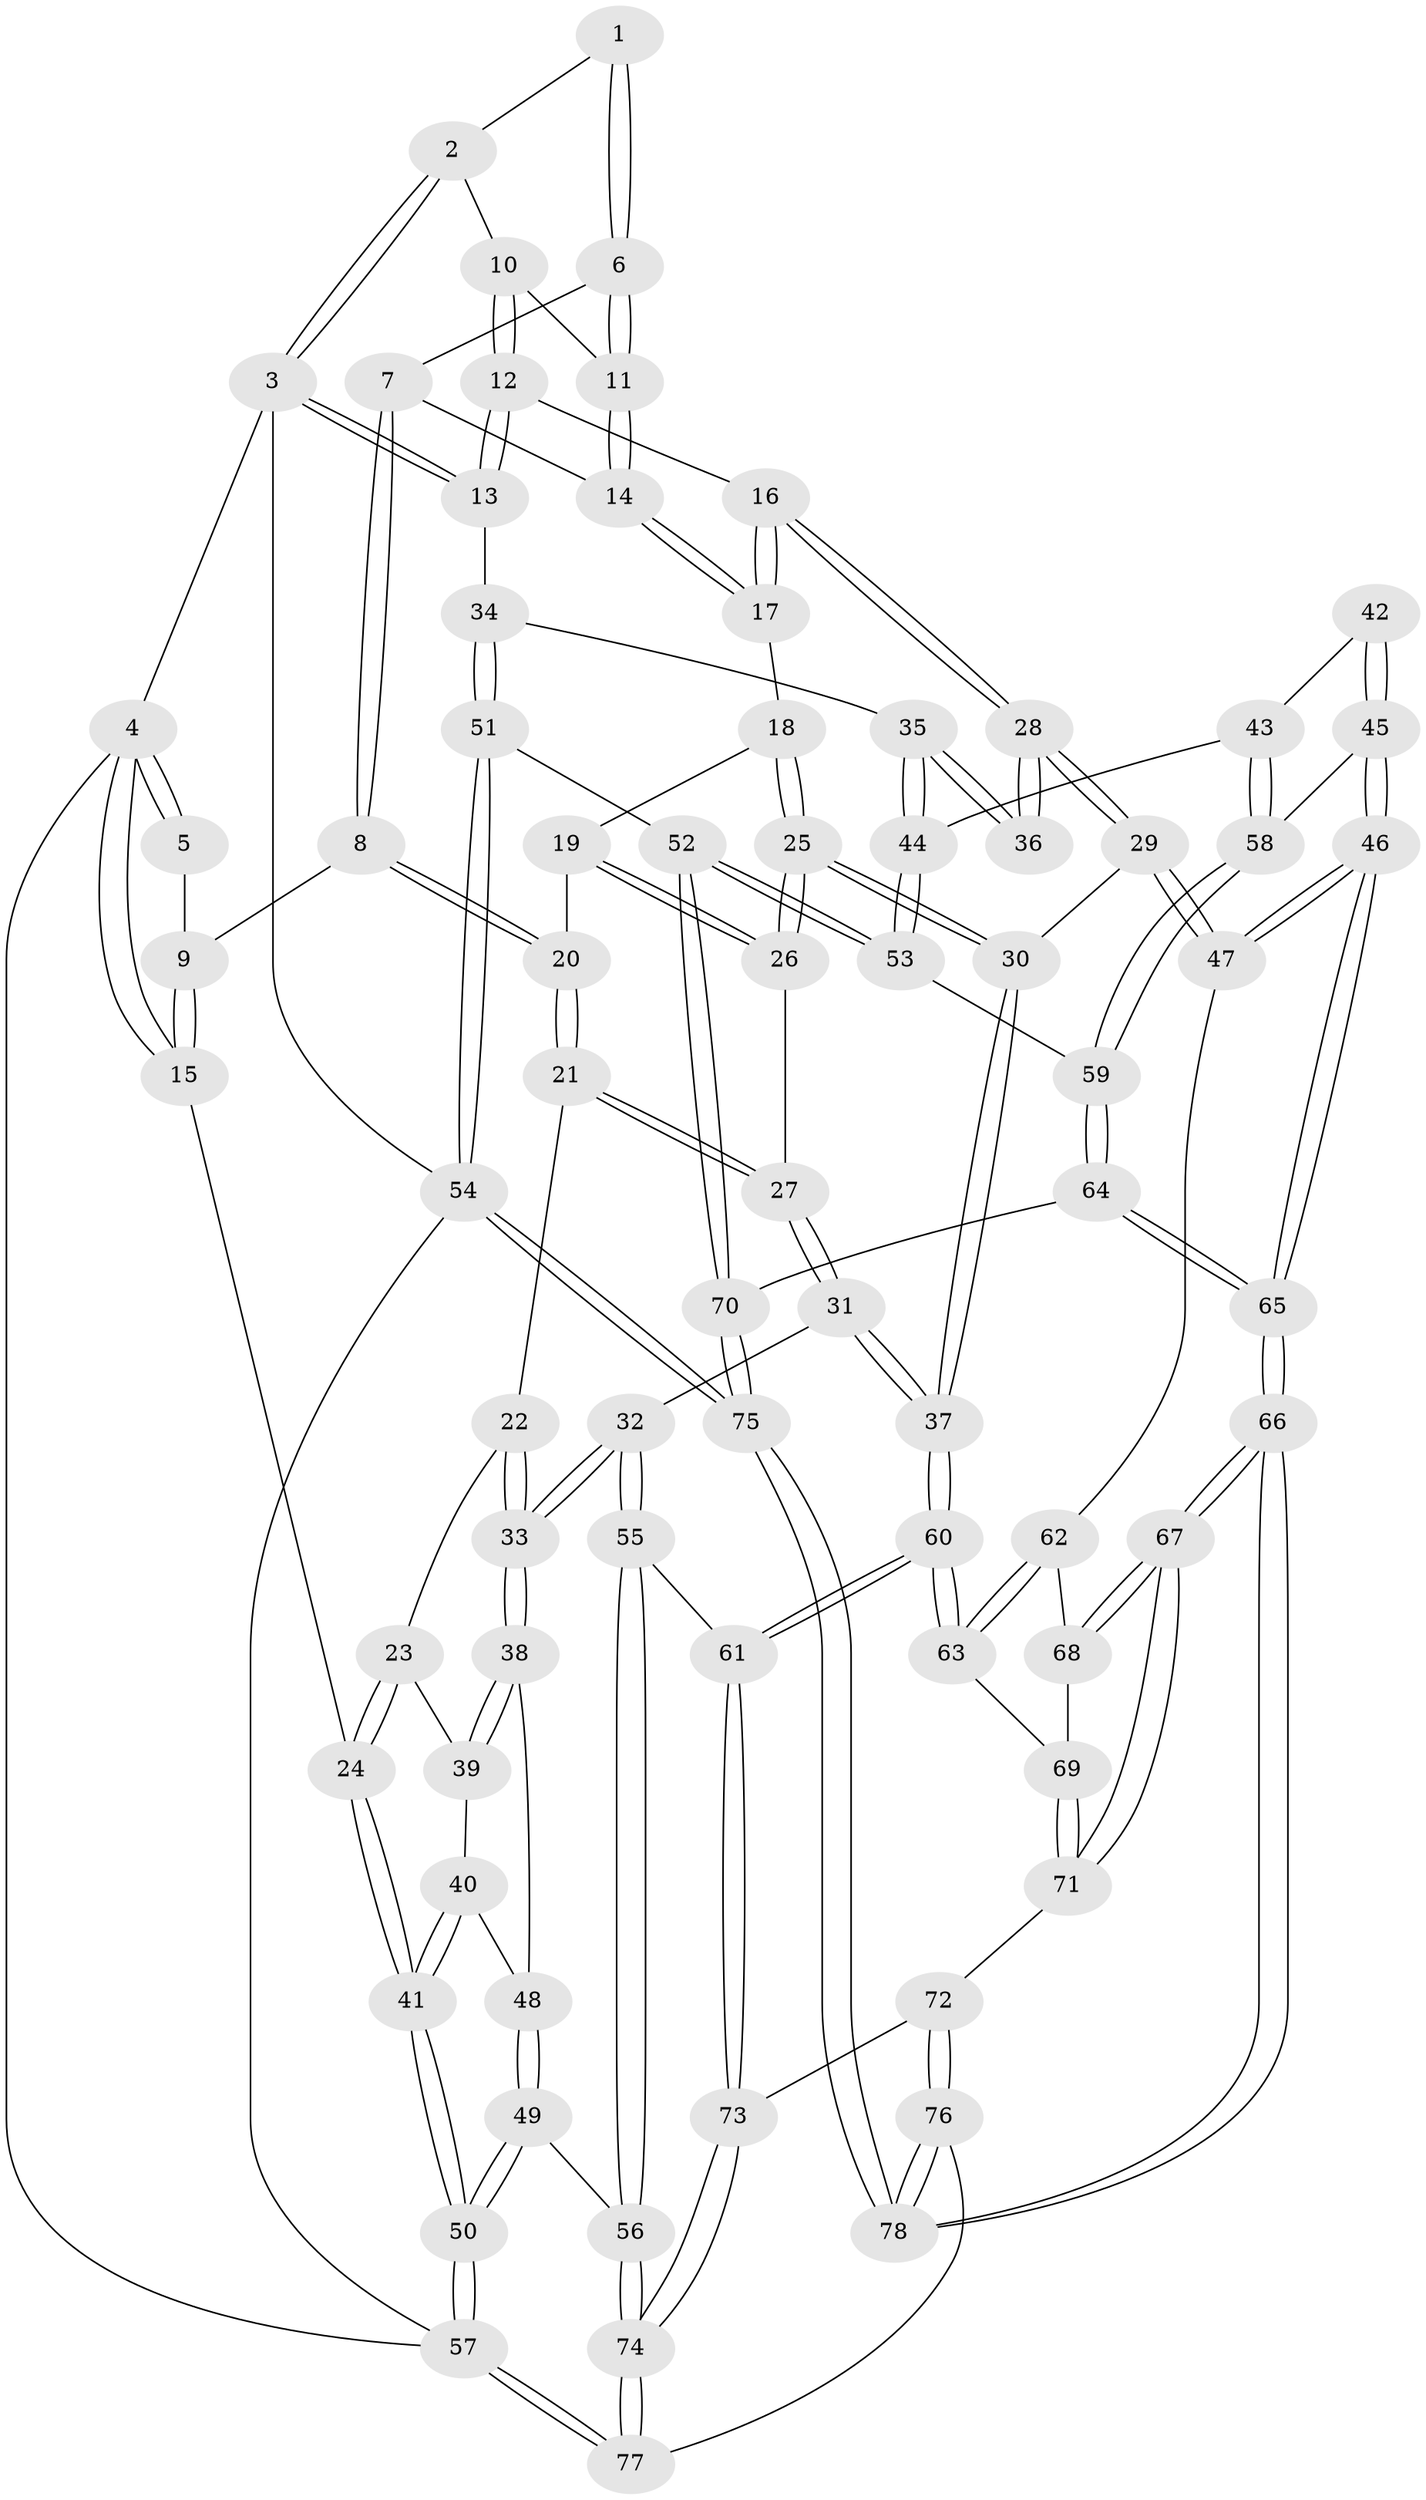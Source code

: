 // Generated by graph-tools (version 1.1) at 2025/11/02/27/25 16:11:55]
// undirected, 78 vertices, 192 edges
graph export_dot {
graph [start="1"]
  node [color=gray90,style=filled];
  1 [pos="+0.29208751035539177+0"];
  2 [pos="+0.611284195845549+0"];
  3 [pos="+1+0"];
  4 [pos="+0+0"];
  5 [pos="+0.10482515811397664+0"];
  6 [pos="+0.2964657188740391+0"];
  7 [pos="+0.28059635304572844+0.02006468692982354"];
  8 [pos="+0.21601908874440842+0.18754533382307703"];
  9 [pos="+0.10734667540990134+0.10211597048026703"];
  10 [pos="+0.6113386645906714+0"];
  11 [pos="+0.5014797042158671+0.12529250705408726"];
  12 [pos="+0.7301433256621587+0.1446497838363312"];
  13 [pos="+1+0.2305864085831679"];
  14 [pos="+0.4898773665840647+0.20118011773665542"];
  15 [pos="+0+0.013882289438456052"];
  16 [pos="+0.5108576018523726+0.30972822571156206"];
  17 [pos="+0.49021424542095776+0.29666660233193626"];
  18 [pos="+0.3810940404650083+0.3017478216560854"];
  19 [pos="+0.3066910442567694+0.29582685509587436"];
  20 [pos="+0.22322947986936165+0.2784430036699831"];
  21 [pos="+0.2148852834308779+0.28468559897340273"];
  22 [pos="+0.11220772619408481+0.33001159360190885"];
  23 [pos="+0+0.3532347356369707"];
  24 [pos="+0+0.3341960151563202"];
  25 [pos="+0.3584471285062389+0.5392144981633863"];
  26 [pos="+0.3234145088596106+0.5219152631912359"];
  27 [pos="+0.2577189390899753+0.5212282866499987"];
  28 [pos="+0.5725286965249597+0.4057178339149213"];
  29 [pos="+0.481530873648297+0.5912535889618585"];
  30 [pos="+0.4258038436130646+0.607092505637376"];
  31 [pos="+0.2518260602170176+0.5285395701372083"];
  32 [pos="+0.18098489176318164+0.6097879862711564"];
  33 [pos="+0.17687308763230183+0.6063880983416685"];
  34 [pos="+1+0.282413306505121"];
  35 [pos="+0.864493822224671+0.4178279006102062"];
  36 [pos="+0.5728467629796689+0.405799831425724"];
  37 [pos="+0.3817699481989626+0.6493237151767499"];
  38 [pos="+0.12508485013046663+0.5949337679188073"];
  39 [pos="+0.0019688829986209194+0.4607859303189516"];
  40 [pos="+0.0379336824857932+0.5947469319500908"];
  41 [pos="+0+0.6265534881674706"];
  42 [pos="+0.6374223769707974+0.523693008378099"];
  43 [pos="+0.7328233824402781+0.6329460384711428"];
  44 [pos="+0.8184281931961396+0.561720236331203"];
  45 [pos="+0.657371796357839+0.7002103699554354"];
  46 [pos="+0.5933228505652542+0.7169021958995448"];
  47 [pos="+0.5835201992781877+0.7131607746956931"];
  48 [pos="+0.06264594685731979+0.6094892391209348"];
  49 [pos="+0+0.8128687980208987"];
  50 [pos="+0+0.8256582373548549"];
  51 [pos="+1+0.7119561312117181"];
  52 [pos="+0.9996581497381144+0.7506893420553806"];
  53 [pos="+0.8901199306254114+0.7184548987716075"];
  54 [pos="+1+1"];
  55 [pos="+0.23492054378438468+0.7506006490940594"];
  56 [pos="+0.03500089004827058+0.82297399149194"];
  57 [pos="+0+1"];
  58 [pos="+0.6957243328128354+0.6960790907522024"];
  59 [pos="+0.7737432244002125+0.7684700957811279"];
  60 [pos="+0.28931346116872164+0.7414511221067861"];
  61 [pos="+0.24235828485219507+0.7531564815867002"];
  62 [pos="+0.5431955240762766+0.7478267968421244"];
  63 [pos="+0.3397154170750526+0.7703085335736245"];
  64 [pos="+0.7733073486268696+0.7794354306215976"];
  65 [pos="+0.6343656973141859+0.9364880104794455"];
  66 [pos="+0.6137472716223924+1"];
  67 [pos="+0.5230271231138919+0.9430221919637312"];
  68 [pos="+0.5069780545623795+0.7970987118782903"];
  69 [pos="+0.4077702898003792+0.8242169547874074"];
  70 [pos="+0.8635216678618812+0.9306283279576032"];
  71 [pos="+0.4377079011792451+0.8848965000480093"];
  72 [pos="+0.35074049040689176+0.9452900056987436"];
  73 [pos="+0.2573017366611438+0.8332535091989831"];
  74 [pos="+0.1882620320240088+1"];
  75 [pos="+0.8114380269077637+1"];
  76 [pos="+0.3864405838665733+1"];
  77 [pos="+0.209305039076091+1"];
  78 [pos="+0.6512128210156531+1"];
  1 -- 2;
  1 -- 6;
  1 -- 6;
  2 -- 3;
  2 -- 3;
  2 -- 10;
  3 -- 4;
  3 -- 13;
  3 -- 13;
  3 -- 54;
  4 -- 5;
  4 -- 5;
  4 -- 15;
  4 -- 15;
  4 -- 57;
  5 -- 9;
  6 -- 7;
  6 -- 11;
  6 -- 11;
  7 -- 8;
  7 -- 8;
  7 -- 14;
  8 -- 9;
  8 -- 20;
  8 -- 20;
  9 -- 15;
  9 -- 15;
  10 -- 11;
  10 -- 12;
  10 -- 12;
  11 -- 14;
  11 -- 14;
  12 -- 13;
  12 -- 13;
  12 -- 16;
  13 -- 34;
  14 -- 17;
  14 -- 17;
  15 -- 24;
  16 -- 17;
  16 -- 17;
  16 -- 28;
  16 -- 28;
  17 -- 18;
  18 -- 19;
  18 -- 25;
  18 -- 25;
  19 -- 20;
  19 -- 26;
  19 -- 26;
  20 -- 21;
  20 -- 21;
  21 -- 22;
  21 -- 27;
  21 -- 27;
  22 -- 23;
  22 -- 33;
  22 -- 33;
  23 -- 24;
  23 -- 24;
  23 -- 39;
  24 -- 41;
  24 -- 41;
  25 -- 26;
  25 -- 26;
  25 -- 30;
  25 -- 30;
  26 -- 27;
  27 -- 31;
  27 -- 31;
  28 -- 29;
  28 -- 29;
  28 -- 36;
  28 -- 36;
  29 -- 30;
  29 -- 47;
  29 -- 47;
  30 -- 37;
  30 -- 37;
  31 -- 32;
  31 -- 37;
  31 -- 37;
  32 -- 33;
  32 -- 33;
  32 -- 55;
  32 -- 55;
  33 -- 38;
  33 -- 38;
  34 -- 35;
  34 -- 51;
  34 -- 51;
  35 -- 36;
  35 -- 36;
  35 -- 44;
  35 -- 44;
  37 -- 60;
  37 -- 60;
  38 -- 39;
  38 -- 39;
  38 -- 48;
  39 -- 40;
  40 -- 41;
  40 -- 41;
  40 -- 48;
  41 -- 50;
  41 -- 50;
  42 -- 43;
  42 -- 45;
  42 -- 45;
  43 -- 44;
  43 -- 58;
  43 -- 58;
  44 -- 53;
  44 -- 53;
  45 -- 46;
  45 -- 46;
  45 -- 58;
  46 -- 47;
  46 -- 47;
  46 -- 65;
  46 -- 65;
  47 -- 62;
  48 -- 49;
  48 -- 49;
  49 -- 50;
  49 -- 50;
  49 -- 56;
  50 -- 57;
  50 -- 57;
  51 -- 52;
  51 -- 54;
  51 -- 54;
  52 -- 53;
  52 -- 53;
  52 -- 70;
  52 -- 70;
  53 -- 59;
  54 -- 75;
  54 -- 75;
  54 -- 57;
  55 -- 56;
  55 -- 56;
  55 -- 61;
  56 -- 74;
  56 -- 74;
  57 -- 77;
  57 -- 77;
  58 -- 59;
  58 -- 59;
  59 -- 64;
  59 -- 64;
  60 -- 61;
  60 -- 61;
  60 -- 63;
  60 -- 63;
  61 -- 73;
  61 -- 73;
  62 -- 63;
  62 -- 63;
  62 -- 68;
  63 -- 69;
  64 -- 65;
  64 -- 65;
  64 -- 70;
  65 -- 66;
  65 -- 66;
  66 -- 67;
  66 -- 67;
  66 -- 78;
  66 -- 78;
  67 -- 68;
  67 -- 68;
  67 -- 71;
  67 -- 71;
  68 -- 69;
  69 -- 71;
  69 -- 71;
  70 -- 75;
  70 -- 75;
  71 -- 72;
  72 -- 73;
  72 -- 76;
  72 -- 76;
  73 -- 74;
  73 -- 74;
  74 -- 77;
  74 -- 77;
  75 -- 78;
  75 -- 78;
  76 -- 77;
  76 -- 78;
  76 -- 78;
}
